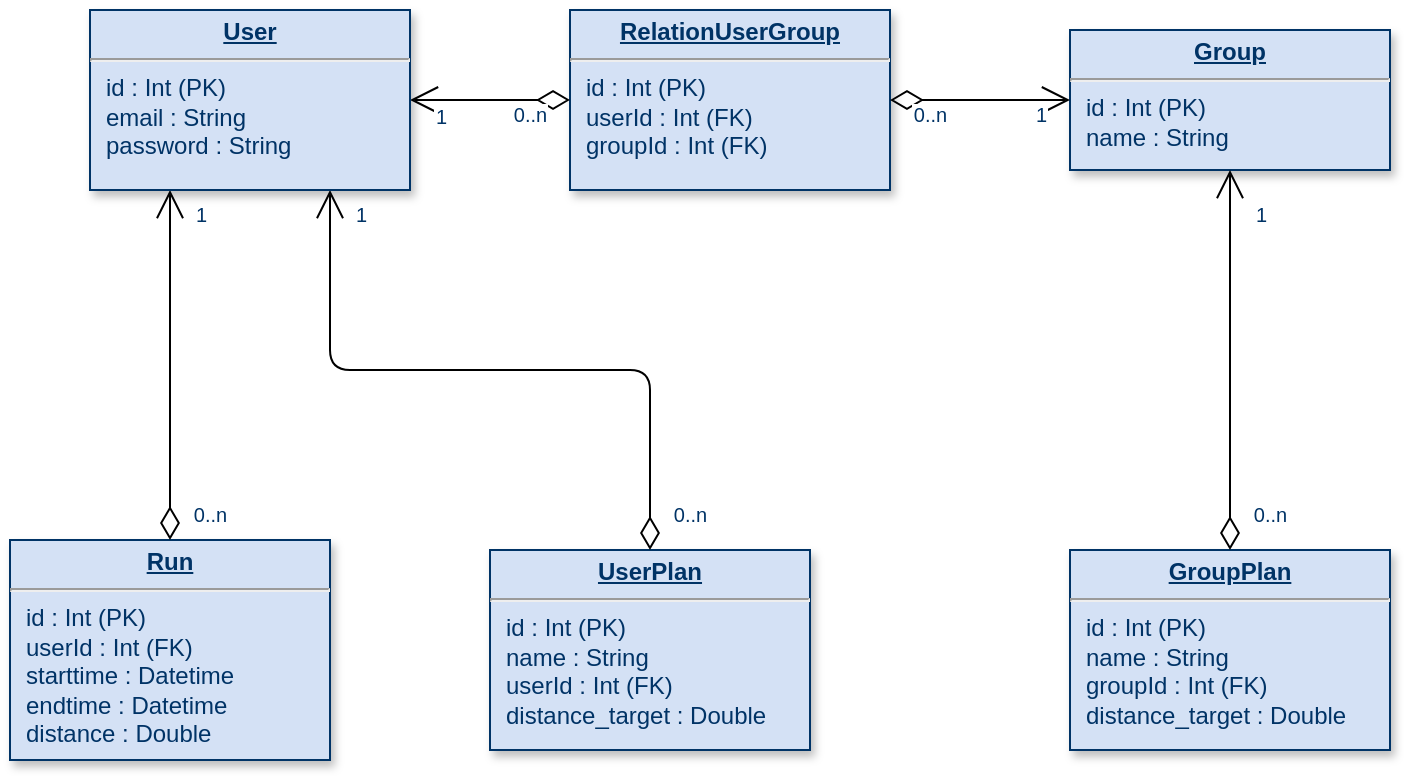 <mxfile version="12.1.3" type="device" pages="1"><diagram name="Page-1" id="efa7a0a1-bf9b-a30e-e6df-94a7791c09e9"><mxGraphModel dx="1032" dy="663" grid="1" gridSize="10" guides="1" tooltips="1" connect="1" arrows="1" fold="1" page="1" pageScale="1" pageWidth="826" pageHeight="1169" background="#ffffff" math="0" shadow="0"><root><mxCell id="0"/><mxCell id="1" parent="0"/><mxCell id="19" value="&lt;p style=&quot;margin: 0px ; margin-top: 4px ; text-align: center ; text-decoration: underline&quot;&gt;&lt;b&gt;UserPlan&lt;/b&gt;&lt;/p&gt;&lt;hr&gt;&lt;p style=&quot;margin: 0px ; margin-left: 8px&quot;&gt;id : Int (PK)&lt;/p&gt;&lt;p style=&quot;margin: 0px ; margin-left: 8px&quot;&gt;name : String&lt;/p&gt;&lt;p style=&quot;margin: 0px ; margin-left: 8px&quot;&gt;userId : Int (FK)&lt;/p&gt;&lt;p style=&quot;margin: 0px ; margin-left: 8px&quot;&gt;distance_target : Double&lt;/p&gt;" style="verticalAlign=top;align=left;overflow=fill;fontSize=12;fontFamily=Helvetica;html=1;strokeColor=#003366;shadow=1;fillColor=#D4E1F5;fontColor=#003366" parent="1" vertex="1"><mxGeometry x="260" y="460" width="160" height="100" as="geometry"/></mxCell><mxCell id="20" value="&lt;p style=&quot;margin: 0px ; margin-top: 4px ; text-align: center ; text-decoration: underline&quot;&gt;&lt;strong&gt;GroupPlan&lt;/strong&gt;&lt;/p&gt;&lt;hr&gt;&lt;p style=&quot;margin: 0px ; margin-left: 8px&quot;&gt;id : Int (PK)&lt;/p&gt;&lt;p style=&quot;margin: 0px ; margin-left: 8px&quot;&gt;name : String&lt;/p&gt;&lt;p style=&quot;margin: 0px ; margin-left: 8px&quot;&gt;groupId : Int (FK)&lt;/p&gt;&lt;p style=&quot;margin: 0px ; margin-left: 8px&quot;&gt;distance_target : Double&lt;/p&gt;" style="verticalAlign=top;align=left;overflow=fill;fontSize=12;fontFamily=Helvetica;html=1;strokeColor=#003366;shadow=1;fillColor=#D4E1F5;fontColor=#003366" parent="1" vertex="1"><mxGeometry x="550" y="460" width="160" height="100" as="geometry"/></mxCell><mxCell id="21" value="&lt;p style=&quot;margin: 0px ; margin-top: 4px ; text-align: center ; text-decoration: underline&quot;&gt;&lt;strong&gt;Group&lt;/strong&gt;&lt;/p&gt;&lt;hr&gt;&lt;p style=&quot;margin: 0px ; margin-left: 8px&quot;&gt;id : Int (PK)&lt;/p&gt;&lt;p style=&quot;margin: 0px ; margin-left: 8px&quot;&gt;name : String&lt;/p&gt;" style="verticalAlign=top;align=left;overflow=fill;fontSize=12;fontFamily=Helvetica;html=1;strokeColor=#003366;shadow=1;fillColor=#D4E1F5;fontColor=#003366" parent="1" vertex="1"><mxGeometry x="550" y="200" width="160" height="70" as="geometry"/></mxCell><mxCell id="24" value="&lt;p style=&quot;margin: 0px ; margin-top: 4px ; text-align: center ; text-decoration: underline&quot;&gt;&lt;b&gt;Run&lt;/b&gt;&lt;/p&gt;&lt;hr&gt;&lt;p style=&quot;margin: 0px ; margin-left: 8px&quot;&gt;id : Int (PK)&lt;/p&gt;&lt;p style=&quot;margin: 0px ; margin-left: 8px&quot;&gt;userId : Int (FK)&lt;/p&gt;&lt;p style=&quot;margin: 0px ; margin-left: 8px&quot;&gt;starttime : Datetime&lt;/p&gt;&lt;p style=&quot;margin: 0px ; margin-left: 8px&quot;&gt;endtime : Datetime&lt;/p&gt;&lt;p style=&quot;margin: 0px ; margin-left: 8px&quot;&gt;distance : Double&lt;/p&gt;" style="verticalAlign=top;align=left;overflow=fill;fontSize=12;fontFamily=Helvetica;html=1;strokeColor=#003366;shadow=1;fillColor=#D4E1F5;fontColor=#003366" parent="1" vertex="1"><mxGeometry x="20" y="455" width="160" height="110" as="geometry"/></mxCell><mxCell id="29" value="&lt;p style=&quot;margin: 0px ; margin-top: 4px ; text-align: center ; text-decoration: underline&quot;&gt;&lt;b&gt;RelationUserGroup&lt;/b&gt;&lt;/p&gt;&lt;hr&gt;&lt;p style=&quot;margin: 0px ; margin-left: 8px&quot;&gt;id : Int (PK)&lt;/p&gt;&lt;p style=&quot;margin: 0px ; margin-left: 8px&quot;&gt;userId : Int (FK)&lt;/p&gt;&lt;p style=&quot;margin: 0px ; margin-left: 8px&quot;&gt;groupId : Int (FK)&lt;/p&gt;" style="verticalAlign=top;align=left;overflow=fill;fontSize=12;fontFamily=Helvetica;html=1;strokeColor=#003366;shadow=1;fillColor=#D4E1F5;fontColor=#003366" parent="1" vertex="1"><mxGeometry x="300" y="190" width="160" height="90" as="geometry"/></mxCell><mxCell id="WmW30msODE7xW8sZLrXJ-116" value="" style="endArrow=open;endSize=12;startArrow=diamondThin;startSize=14;startFill=0;edgeStyle=orthogonalEdgeStyle;exitX=0.5;exitY=0;exitDx=0;exitDy=0;entryX=0.75;entryY=1;entryDx=0;entryDy=0;" edge="1" parent="1" source="19" target="WmW30msODE7xW8sZLrXJ-135"><mxGeometry x="429.86" y="8" as="geometry"><mxPoint x="651.58" y="279.96" as="sourcePoint"/><mxPoint x="180" y="268" as="targetPoint"/><Array as="points"/></mxGeometry></mxCell><mxCell id="WmW30msODE7xW8sZLrXJ-117" value="0..n" style="resizable=0;align=left;verticalAlign=top;labelBackgroundColor=#ffffff;fontSize=10;strokeColor=#003366;shadow=1;fillColor=#D4E1F5;fontColor=#003366" connectable="0" vertex="1" parent="WmW30msODE7xW8sZLrXJ-116"><mxGeometry x="-1" relative="1" as="geometry"><mxPoint x="9.92" y="-30" as="offset"/></mxGeometry></mxCell><mxCell id="WmW30msODE7xW8sZLrXJ-118" value="1" style="resizable=0;align=right;verticalAlign=top;labelBackgroundColor=#ffffff;fontSize=10;strokeColor=#003366;shadow=1;fillColor=#D4E1F5;fontColor=#003366" connectable="0" vertex="1" parent="WmW30msODE7xW8sZLrXJ-116"><mxGeometry x="1" relative="1" as="geometry"><mxPoint x="20.0" y="1.895e-13" as="offset"/></mxGeometry></mxCell><mxCell id="WmW30msODE7xW8sZLrXJ-120" value="" style="endArrow=open;endSize=12;startArrow=diamondThin;startSize=14;startFill=0;edgeStyle=orthogonalEdgeStyle;endFill=0;entryX=1;entryY=0.5;entryDx=0;entryDy=0;exitX=0;exitY=0.5;exitDx=0;exitDy=0;" edge="1" parent="1" source="29" target="WmW30msODE7xW8sZLrXJ-135"><mxGeometry x="59.36" y="-42" as="geometry"><mxPoint x="230" y="270" as="sourcePoint"/><mxPoint x="220" y="234" as="targetPoint"/><Array as="points"/></mxGeometry></mxCell><mxCell id="WmW30msODE7xW8sZLrXJ-121" value="0..n" style="resizable=0;align=left;verticalAlign=top;labelBackgroundColor=#ffffff;fontSize=10;strokeColor=#003366;shadow=1;fillColor=#D4E1F5;fontColor=#003366" connectable="0" vertex="1" parent="WmW30msODE7xW8sZLrXJ-120"><mxGeometry x="-1" relative="1" as="geometry"><mxPoint x="-30.08" y="-5" as="offset"/></mxGeometry></mxCell><mxCell id="WmW30msODE7xW8sZLrXJ-122" value="1" style="resizable=0;align=right;verticalAlign=top;labelBackgroundColor=#ffffff;fontSize=10;strokeColor=#003366;shadow=1;fillColor=#D4E1F5;fontColor=#003366" connectable="0" vertex="1" parent="WmW30msODE7xW8sZLrXJ-120"><mxGeometry x="1" relative="1" as="geometry"><mxPoint x="20.0" y="-4.0" as="offset"/></mxGeometry></mxCell><mxCell id="WmW30msODE7xW8sZLrXJ-123" value="" style="endArrow=open;endSize=12;startArrow=diamondThin;startSize=14;startFill=0;edgeStyle=orthogonalEdgeStyle;entryX=0.5;entryY=1;entryDx=0;entryDy=0;exitX=0.5;exitY=0;exitDx=0;exitDy=0;" edge="1" parent="1" source="20" target="21"><mxGeometry x="469.86" y="126" as="geometry"><mxPoint x="360" y="220" as="sourcePoint"/><mxPoint x="240" y="220" as="targetPoint"/><Array as="points"/></mxGeometry></mxCell><mxCell id="WmW30msODE7xW8sZLrXJ-124" value="0..n" style="resizable=0;align=left;verticalAlign=top;labelBackgroundColor=#ffffff;fontSize=10;strokeColor=#003366;shadow=1;fillColor=#D4E1F5;fontColor=#003366" connectable="0" vertex="1" parent="WmW30msODE7xW8sZLrXJ-123"><mxGeometry x="-1" relative="1" as="geometry"><mxPoint x="9.92" y="-30" as="offset"/></mxGeometry></mxCell><mxCell id="WmW30msODE7xW8sZLrXJ-125" value="1" style="resizable=0;align=right;verticalAlign=top;labelBackgroundColor=#ffffff;fontSize=10;strokeColor=#003366;shadow=1;fillColor=#D4E1F5;fontColor=#003366" connectable="0" vertex="1" parent="WmW30msODE7xW8sZLrXJ-123"><mxGeometry x="1" relative="1" as="geometry"><mxPoint x="20.0" y="10.0" as="offset"/></mxGeometry></mxCell><mxCell id="WmW30msODE7xW8sZLrXJ-126" value="" style="endArrow=open;endSize=12;startArrow=diamondThin;startSize=14;startFill=0;edgeStyle=orthogonalEdgeStyle;exitX=0.5;exitY=0;exitDx=0;exitDy=0;entryX=0.25;entryY=1;entryDx=0;entryDy=0;" edge="1" parent="1" source="24" target="WmW30msODE7xW8sZLrXJ-135"><mxGeometry x="449.86" y="116" as="geometry"><mxPoint x="340" y="210" as="sourcePoint"/><mxPoint x="100" y="268" as="targetPoint"/><Array as="points"/></mxGeometry></mxCell><mxCell id="WmW30msODE7xW8sZLrXJ-127" value="0..n" style="resizable=0;align=left;verticalAlign=top;labelBackgroundColor=#ffffff;fontSize=10;strokeColor=#003366;shadow=1;fillColor=#D4E1F5;fontColor=#003366" connectable="0" vertex="1" parent="WmW30msODE7xW8sZLrXJ-126"><mxGeometry x="-1" relative="1" as="geometry"><mxPoint x="9.92" y="-25" as="offset"/></mxGeometry></mxCell><mxCell id="WmW30msODE7xW8sZLrXJ-128" value="1" style="resizable=0;align=right;verticalAlign=top;labelBackgroundColor=#ffffff;fontSize=10;strokeColor=#003366;shadow=1;fillColor=#D4E1F5;fontColor=#003366" connectable="0" vertex="1" parent="WmW30msODE7xW8sZLrXJ-126"><mxGeometry x="1" relative="1" as="geometry"><mxPoint x="20.0" y="1.895e-13" as="offset"/></mxGeometry></mxCell><mxCell id="WmW30msODE7xW8sZLrXJ-132" value="" style="endArrow=open;endSize=12;startArrow=diamondThin;startSize=14;startFill=0;edgeStyle=orthogonalEdgeStyle;endFill=0;entryX=0;entryY=0.5;entryDx=0;entryDy=0;exitX=1;exitY=0.5;exitDx=0;exitDy=0;" edge="1" parent="1" source="29" target="21"><mxGeometry x="69.36" y="-32" as="geometry"><mxPoint x="140" y="300" as="sourcePoint"/><mxPoint x="130" y="192" as="targetPoint"/><Array as="points"/></mxGeometry></mxCell><mxCell id="WmW30msODE7xW8sZLrXJ-133" value="0..n" style="resizable=0;align=left;verticalAlign=top;labelBackgroundColor=#ffffff;fontSize=10;strokeColor=#003366;shadow=1;fillColor=#D4E1F5;fontColor=#003366" connectable="0" vertex="1" parent="WmW30msODE7xW8sZLrXJ-132"><mxGeometry x="-1" relative="1" as="geometry"><mxPoint x="9.92" y="-5" as="offset"/></mxGeometry></mxCell><mxCell id="WmW30msODE7xW8sZLrXJ-134" value="1" style="resizable=0;align=right;verticalAlign=top;labelBackgroundColor=#ffffff;fontSize=10;strokeColor=#003366;shadow=1;fillColor=#D4E1F5;fontColor=#003366" connectable="0" vertex="1" parent="WmW30msODE7xW8sZLrXJ-132"><mxGeometry x="1" relative="1" as="geometry"><mxPoint x="-10.0" y="-5.0" as="offset"/></mxGeometry></mxCell><mxCell id="WmW30msODE7xW8sZLrXJ-135" value="&lt;p style=&quot;margin: 0px ; margin-top: 4px ; text-align: center ; text-decoration: underline&quot;&gt;&lt;b&gt;User&lt;/b&gt;&lt;/p&gt;&lt;hr&gt;&lt;p style=&quot;margin: 0px ; margin-left: 8px&quot;&gt;id : Int (PK)&lt;/p&gt;&lt;p style=&quot;margin: 0px ; margin-left: 8px&quot;&gt;email : String&lt;/p&gt;&lt;p style=&quot;margin: 0px ; margin-left: 8px&quot;&gt;password : String&lt;/p&gt;" style="verticalAlign=top;align=left;overflow=fill;fontSize=12;fontFamily=Helvetica;html=1;strokeColor=#003366;shadow=1;fillColor=#D4E1F5;fontColor=#003366" vertex="1" parent="1"><mxGeometry x="60" y="190" width="160" height="90" as="geometry"/></mxCell></root></mxGraphModel></diagram></mxfile>